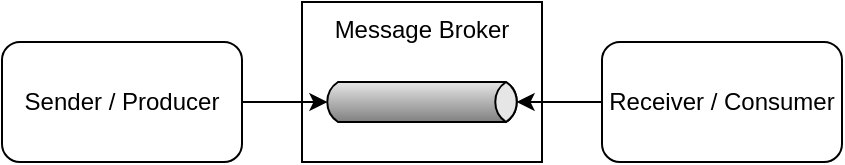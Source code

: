 <mxfile version="12.5.6" type="device"><diagram id="2Ggi9q7Rsx0ZRQ7gpv61" name="Page-1"><mxGraphModel dx="868" dy="497" grid="1" gridSize="10" guides="1" tooltips="1" connect="1" arrows="1" fold="1" page="1" pageScale="1" pageWidth="827" pageHeight="1169" math="0" shadow="0"><root><mxCell id="0"/><mxCell id="1" parent="0"/><mxCell id="U81gNi5Yd2_-1einBvwv-10" value="Message Broker" style="rounded=0;whiteSpace=wrap;html=1;verticalAlign=top;" vertex="1" parent="1"><mxGeometry x="180" y="20" width="120" height="80" as="geometry"/></mxCell><mxCell id="U81gNi5Yd2_-1einBvwv-1" value="" style="strokeWidth=1;outlineConnect=0;dashed=0;align=center;html=1;fontSize=8;shape=mxgraph.eip.messageChannel;verticalLabelPosition=bottom;labelBackgroundColor=#ffffff;verticalAlign=top;" vertex="1" parent="1"><mxGeometry x="190" y="60" width="100" height="20" as="geometry"/></mxCell><mxCell id="U81gNi5Yd2_-1einBvwv-8" style="edgeStyle=orthogonalEdgeStyle;rounded=0;orthogonalLoop=1;jettySize=auto;html=1;exitX=1;exitY=0.5;exitDx=0;exitDy=0;entryX=0;entryY=0.5;entryDx=2.7;entryDy=0;entryPerimeter=0;" edge="1" parent="1" source="U81gNi5Yd2_-1einBvwv-4" target="U81gNi5Yd2_-1einBvwv-1"><mxGeometry relative="1" as="geometry"/></mxCell><mxCell id="U81gNi5Yd2_-1einBvwv-4" value="Sender / Producer" style="rounded=1;whiteSpace=wrap;html=1;" vertex="1" parent="1"><mxGeometry x="30" y="40" width="120" height="60" as="geometry"/></mxCell><mxCell id="U81gNi5Yd2_-1einBvwv-7" style="edgeStyle=orthogonalEdgeStyle;rounded=0;orthogonalLoop=1;jettySize=auto;html=1;exitX=0;exitY=0.5;exitDx=0;exitDy=0;entryX=1;entryY=0.5;entryDx=-2.7;entryDy=0;entryPerimeter=0;" edge="1" parent="1" source="U81gNi5Yd2_-1einBvwv-5" target="U81gNi5Yd2_-1einBvwv-1"><mxGeometry relative="1" as="geometry"/></mxCell><mxCell id="U81gNi5Yd2_-1einBvwv-5" value="Receiver / Consumer" style="rounded=1;whiteSpace=wrap;html=1;" vertex="1" parent="1"><mxGeometry x="330" y="40" width="120" height="60" as="geometry"/></mxCell><mxCell id="U81gNi5Yd2_-1einBvwv-9" value="" style="shape=image;html=1;verticalAlign=top;verticalLabelPosition=bottom;labelBackgroundColor=#ffffff;imageAspect=0;aspect=fixed;image=https://cdn1.iconfinder.com/data/icons/hawcons/32/699049-icon-6-mail-envelope-closed-128.png" vertex="1" parent="1"><mxGeometry x="156" y="50" width="24" height="24" as="geometry"/></mxCell></root></mxGraphModel></diagram></mxfile>